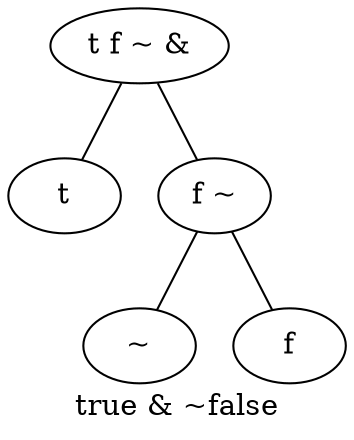 graph ""
	{
	label="true & ~false"
	n001 [label="t f ~ &"] ;
	n002 [label="t"] ;
	n003 [label="f ~"] ;
	n004 [label="~"] ;
	n005 [label="f"] ;
	n001 -- n002;
	n001 -- n003;
	n003 -- n004;
	n003 -- n005;
	}
